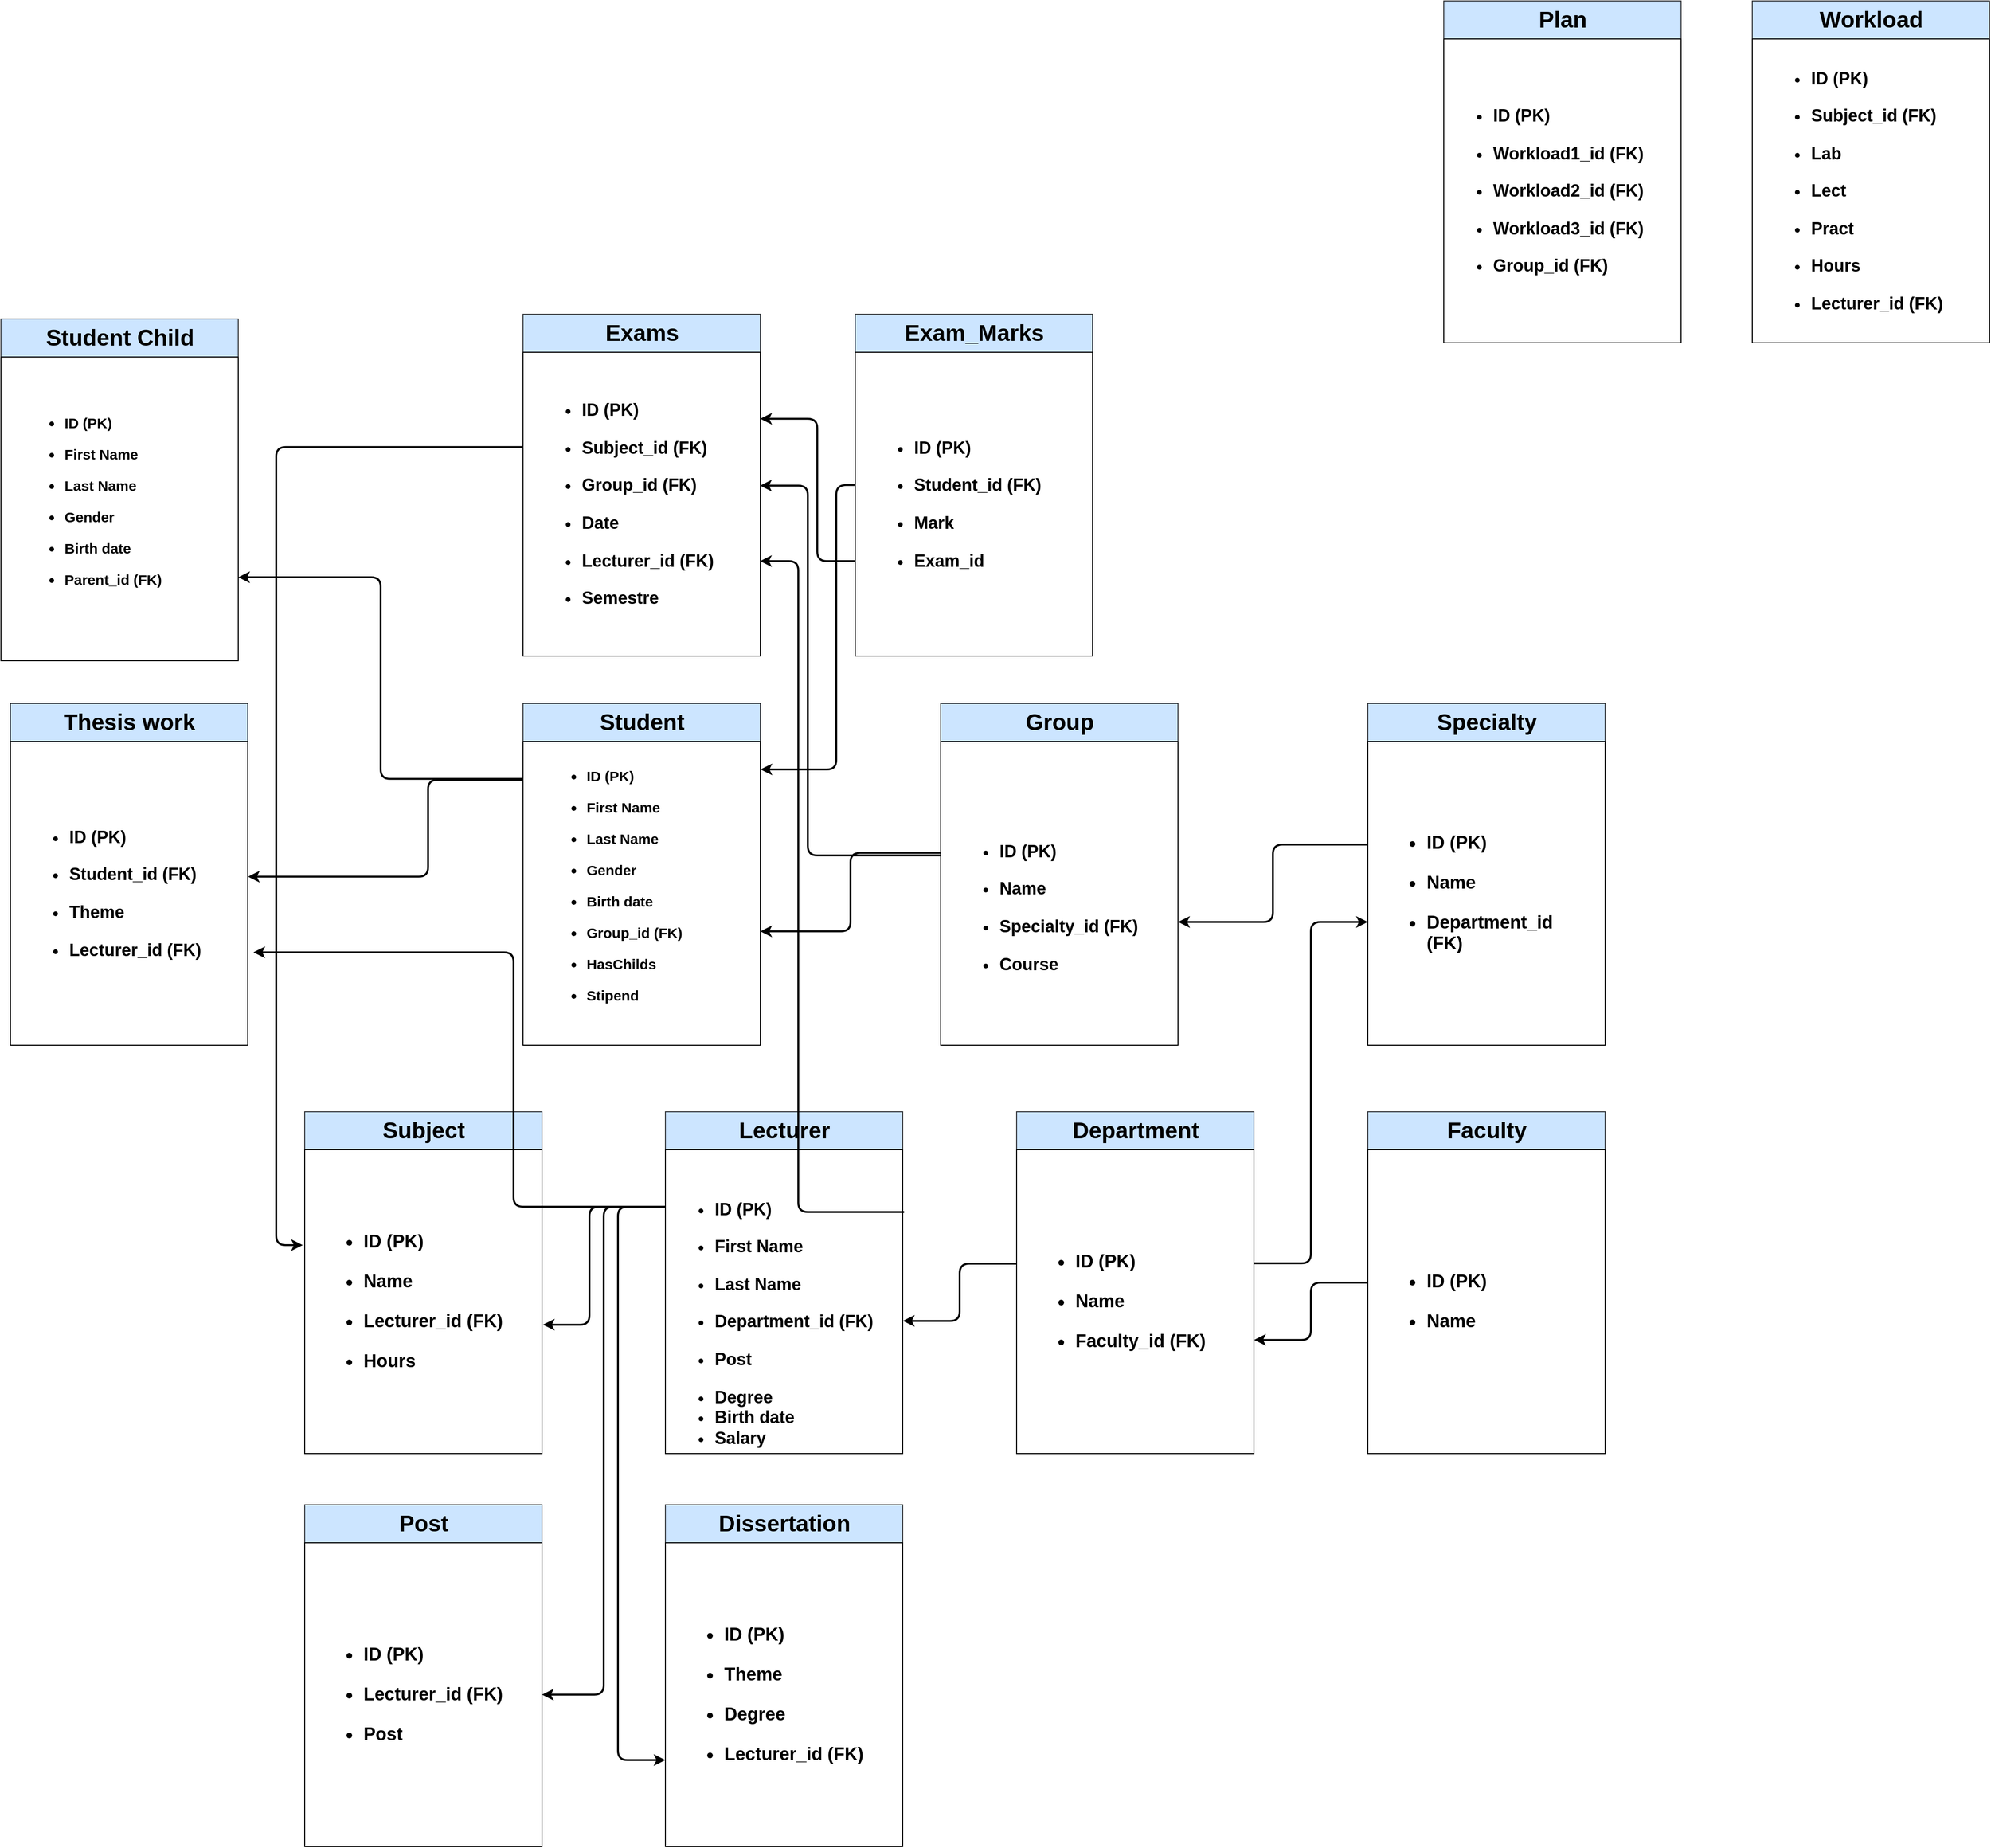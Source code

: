 <mxfile version="14.6.6" type="github">
  <diagram id="Nd1oWFx_atoqUXSRUNfD" name="Page-1">
    <mxGraphModel dx="3829" dy="762" grid="1" gridSize="10" guides="1" tooltips="1" connect="1" arrows="1" fold="1" page="1" pageScale="1" pageWidth="2336" pageHeight="1654" math="0" shadow="0">
      <root>
        <mxCell id="0" />
        <mxCell id="1" parent="0" />
        <mxCell id="ouz9YCxZX4cG_lU1-Dov-2" value="" style="rounded=0;whiteSpace=wrap;html=1;fillColor=#cce5ff;strokeColor=#36393d;" parent="1" vertex="1">
          <mxGeometry x="270" y="810" width="250" height="360" as="geometry" />
        </mxCell>
        <mxCell id="ouz9YCxZX4cG_lU1-Dov-5" value="Student" style="text;strokeColor=none;fillColor=none;html=1;fontSize=24;fontStyle=1;verticalAlign=middle;align=center;" parent="1" vertex="1">
          <mxGeometry x="345" y="810" width="100" height="40" as="geometry" />
        </mxCell>
        <mxCell id="ouz9YCxZX4cG_lU1-Dov-9" value="" style="rounded=0;whiteSpace=wrap;html=1;" parent="1" vertex="1">
          <mxGeometry x="270" y="850" width="250" height="320" as="geometry" />
        </mxCell>
        <mxCell id="ouz9YCxZX4cG_lU1-Dov-11" value="&lt;h1&gt;&lt;/h1&gt;&lt;h3&gt;&lt;/h3&gt;&lt;h5&gt;&lt;/h5&gt;&lt;h6&gt;&lt;/h6&gt;&lt;h3 style=&quot;line-height: 100% ; font-size: 13px&quot;&gt;&lt;/h3&gt;&lt;h1 style=&quot;font-size: 18px ; line-height: 90%&quot;&gt;&lt;/h1&gt;&lt;h3 style=&quot;font-size: 15px&quot;&gt;&lt;/h3&gt;&lt;h3 style=&quot;line-height: 120% ; font-size: 19px&quot;&gt;&lt;/h3&gt;&lt;h3&gt;&lt;/h3&gt;&lt;h4&gt;&lt;/h4&gt;&lt;h5&gt;&lt;/h5&gt;&lt;h3&gt;&lt;/h3&gt;&lt;h2&gt;&lt;/h2&gt;&lt;h2&gt;&lt;/h2&gt;&lt;h3&gt;&lt;/h3&gt;&lt;h2&gt;&lt;/h2&gt;&lt;h3 style=&quot;font-size: 17px&quot;&gt;&lt;/h3&gt;&lt;h3 style=&quot;font-size: 15px&quot;&gt;&lt;ul&gt;&lt;li&gt;ID (PK)&lt;/li&gt;&lt;/ul&gt;&lt;ul&gt;&lt;li&gt;First Name&lt;/li&gt;&lt;/ul&gt;&lt;ul&gt;&lt;li&gt;Last Name&lt;/li&gt;&lt;/ul&gt;&lt;ul&gt;&lt;li&gt;Gender&lt;/li&gt;&lt;/ul&gt;&lt;ul&gt;&lt;li&gt;Birth date&lt;/li&gt;&lt;/ul&gt;&lt;ul&gt;&lt;li&gt;Group_id (FK)&lt;/li&gt;&lt;/ul&gt;&lt;ul&gt;&lt;li&gt;HasChilds&lt;/li&gt;&lt;/ul&gt;&lt;ul&gt;&lt;li&gt;Stipend&lt;/li&gt;&lt;/ul&gt;&lt;/h3&gt;" style="text;strokeColor=none;fillColor=none;html=1;whiteSpace=wrap;verticalAlign=middle;overflow=hidden;" parent="1" vertex="1">
          <mxGeometry x="295" y="840" width="210" height="320" as="geometry" />
        </mxCell>
        <mxCell id="ouz9YCxZX4cG_lU1-Dov-14" value="" style="rounded=0;whiteSpace=wrap;html=1;fillColor=#cce5ff;strokeColor=#36393d;" parent="1" vertex="1">
          <mxGeometry x="790" y="1240" width="250" height="360" as="geometry" />
        </mxCell>
        <mxCell id="ouz9YCxZX4cG_lU1-Dov-15" value="Department" style="text;strokeColor=none;fillColor=none;html=1;fontSize=24;fontStyle=1;verticalAlign=middle;align=center;" parent="1" vertex="1">
          <mxGeometry x="865" y="1240" width="100" height="40" as="geometry" />
        </mxCell>
        <mxCell id="ouz9YCxZX4cG_lU1-Dov-16" value="" style="rounded=0;whiteSpace=wrap;html=1;" parent="1" vertex="1">
          <mxGeometry x="790" y="1280" width="250" height="320" as="geometry" />
        </mxCell>
        <mxCell id="ouz9YCxZX4cG_lU1-Dov-17" value="&lt;h1&gt;&lt;/h1&gt;&lt;h3&gt;&lt;/h3&gt;&lt;h5&gt;&lt;/h5&gt;&lt;h6&gt;&lt;/h6&gt;&lt;h3 style=&quot;line-height: 100% ; font-size: 13px&quot;&gt;&lt;/h3&gt;&lt;h1 style=&quot;font-size: 18px ; line-height: 90%&quot;&gt;&lt;/h1&gt;&lt;h3 style=&quot;font-size: 15px&quot;&gt;&lt;/h3&gt;&lt;h3 style=&quot;line-height: 120% ; font-size: 19px&quot;&gt;&lt;ul&gt;&lt;li&gt;ID (PK)&lt;/li&gt;&lt;/ul&gt;&lt;ul&gt;&lt;li&gt;Name&lt;/li&gt;&lt;/ul&gt;&lt;ul&gt;&lt;li&gt;Faculty_id (FK)&lt;/li&gt;&lt;/ul&gt;&lt;/h3&gt;" style="text;strokeColor=none;fillColor=none;html=1;whiteSpace=wrap;verticalAlign=middle;overflow=hidden;" parent="1" vertex="1">
          <mxGeometry x="810" y="1305" width="210" height="270" as="geometry" />
        </mxCell>
        <mxCell id="Sy2bzmZRH99KcoMjBGQ2-6" value="" style="rounded=0;whiteSpace=wrap;html=1;fillColor=#cce5ff;strokeColor=#36393d;" parent="1" vertex="1">
          <mxGeometry x="420" y="1240" width="250" height="360" as="geometry" />
        </mxCell>
        <mxCell id="Sy2bzmZRH99KcoMjBGQ2-7" value="Lecturer" style="text;strokeColor=none;fillColor=none;html=1;fontSize=24;fontStyle=1;verticalAlign=middle;align=center;" parent="1" vertex="1">
          <mxGeometry x="495" y="1240" width="100" height="40" as="geometry" />
        </mxCell>
        <mxCell id="Sy2bzmZRH99KcoMjBGQ2-8" value="" style="rounded=0;whiteSpace=wrap;html=1;" parent="1" vertex="1">
          <mxGeometry x="420" y="1280" width="250" height="320" as="geometry" />
        </mxCell>
        <mxCell id="Sy2bzmZRH99KcoMjBGQ2-9" value="&lt;h1&gt;&lt;/h1&gt;&lt;h3&gt;&lt;/h3&gt;&lt;h5&gt;&lt;/h5&gt;&lt;h6&gt;&lt;/h6&gt;&lt;h3 style=&quot;line-height: 100% ; font-size: 13px&quot;&gt;&lt;/h3&gt;&lt;h1 style=&quot;font-size: 18px ; line-height: 90%&quot;&gt;&lt;/h1&gt;&lt;h3 style=&quot;font-size: 15px&quot;&gt;&lt;/h3&gt;&lt;h3 style=&quot;line-height: 120% ; font-size: 19px&quot;&gt;&lt;/h3&gt;&lt;h2&gt;&lt;ul&gt;&lt;li&gt;ID (PK)&lt;/li&gt;&lt;/ul&gt;&lt;ul&gt;&lt;li&gt;First Name&lt;/li&gt;&lt;/ul&gt;&lt;ul&gt;&lt;li&gt;Last Name&lt;/li&gt;&lt;/ul&gt;&lt;ul&gt;&lt;li&gt;Department_id (FK)&lt;/li&gt;&lt;/ul&gt;&lt;ul&gt;&lt;li&gt;Post&lt;/li&gt;&lt;/ul&gt;&lt;ul&gt;&lt;li&gt;Degree&lt;/li&gt;&lt;li&gt;Birth date&lt;/li&gt;&lt;li&gt;Salary&lt;/li&gt;&lt;/ul&gt;&lt;/h2&gt;" style="text;strokeColor=none;fillColor=none;html=1;whiteSpace=wrap;verticalAlign=middle;overflow=hidden;" parent="1" vertex="1">
          <mxGeometry x="430" y="1305" width="230" height="315" as="geometry" />
        </mxCell>
        <mxCell id="iH29S17_ySRr5cnDG_7A-1" value="" style="rounded=0;whiteSpace=wrap;html=1;fillColor=#cce5ff;strokeColor=#36393d;" parent="1" vertex="1">
          <mxGeometry x="1160" y="1240" width="250" height="360" as="geometry" />
        </mxCell>
        <mxCell id="iH29S17_ySRr5cnDG_7A-2" value="Faculty" style="text;strokeColor=none;fillColor=none;html=1;fontSize=24;fontStyle=1;verticalAlign=middle;align=center;" parent="1" vertex="1">
          <mxGeometry x="1235" y="1240" width="100" height="40" as="geometry" />
        </mxCell>
        <mxCell id="iH29S17_ySRr5cnDG_7A-3" value="" style="rounded=0;whiteSpace=wrap;html=1;" parent="1" vertex="1">
          <mxGeometry x="1160" y="1280" width="250" height="320" as="geometry" />
        </mxCell>
        <mxCell id="iH29S17_ySRr5cnDG_7A-4" value="&lt;h1&gt;&lt;/h1&gt;&lt;h3&gt;&lt;/h3&gt;&lt;h5&gt;&lt;/h5&gt;&lt;h6&gt;&lt;/h6&gt;&lt;h3 style=&quot;line-height: 100% ; font-size: 13px&quot;&gt;&lt;/h3&gt;&lt;h1 style=&quot;font-size: 18px ; line-height: 90%&quot;&gt;&lt;/h1&gt;&lt;h3 style=&quot;font-size: 15px&quot;&gt;&lt;/h3&gt;&lt;h3 style=&quot;line-height: 120% ; font-size: 19px&quot;&gt;&lt;ul&gt;&lt;li&gt;ID (PK)&lt;/li&gt;&lt;/ul&gt;&lt;ul&gt;&lt;li&gt;Name&lt;/li&gt;&lt;/ul&gt;&lt;/h3&gt;" style="text;strokeColor=none;fillColor=none;html=1;whiteSpace=wrap;verticalAlign=middle;overflow=hidden;" parent="1" vertex="1">
          <mxGeometry x="1180" y="1305" width="210" height="270" as="geometry" />
        </mxCell>
        <mxCell id="iH29S17_ySRr5cnDG_7A-5" value="" style="rounded=0;whiteSpace=wrap;html=1;fillColor=#cce5ff;strokeColor=#36393d;" parent="1" vertex="1">
          <mxGeometry x="1160" y="810" width="250" height="360" as="geometry" />
        </mxCell>
        <mxCell id="iH29S17_ySRr5cnDG_7A-6" value="Specialty" style="text;strokeColor=none;fillColor=none;html=1;fontSize=24;fontStyle=1;verticalAlign=middle;align=center;" parent="1" vertex="1">
          <mxGeometry x="1235" y="810" width="100" height="40" as="geometry" />
        </mxCell>
        <mxCell id="iH29S17_ySRr5cnDG_7A-7" value="" style="rounded=0;whiteSpace=wrap;html=1;" parent="1" vertex="1">
          <mxGeometry x="1160" y="850" width="250" height="320" as="geometry" />
        </mxCell>
        <mxCell id="iH29S17_ySRr5cnDG_7A-8" value="&lt;h1&gt;&lt;/h1&gt;&lt;h3&gt;&lt;/h3&gt;&lt;h5&gt;&lt;/h5&gt;&lt;h6&gt;&lt;/h6&gt;&lt;h3 style=&quot;line-height: 100% ; font-size: 13px&quot;&gt;&lt;/h3&gt;&lt;h1 style=&quot;font-size: 18px ; line-height: 90%&quot;&gt;&lt;/h1&gt;&lt;h3 style=&quot;font-size: 15px&quot;&gt;&lt;/h3&gt;&lt;h3 style=&quot;line-height: 120% ; font-size: 19px&quot;&gt;&lt;ul&gt;&lt;li&gt;ID (PK)&lt;/li&gt;&lt;/ul&gt;&lt;ul&gt;&lt;li&gt;Name&lt;/li&gt;&lt;/ul&gt;&lt;ul&gt;&lt;li&gt;Department_id (FK)&lt;/li&gt;&lt;/ul&gt;&lt;/h3&gt;" style="text;strokeColor=none;fillColor=none;html=1;whiteSpace=wrap;verticalAlign=middle;overflow=hidden;" parent="1" vertex="1">
          <mxGeometry x="1180" y="875" width="210" height="270" as="geometry" />
        </mxCell>
        <mxCell id="iH29S17_ySRr5cnDG_7A-13" value="" style="rounded=0;whiteSpace=wrap;html=1;fillColor=#cce5ff;strokeColor=#36393d;" parent="1" vertex="1">
          <mxGeometry x="40" y="1240" width="250" height="360" as="geometry" />
        </mxCell>
        <mxCell id="iH29S17_ySRr5cnDG_7A-14" value="Subject" style="text;strokeColor=none;fillColor=none;html=1;fontSize=24;fontStyle=1;verticalAlign=middle;align=center;" parent="1" vertex="1">
          <mxGeometry x="115" y="1240" width="100" height="40" as="geometry" />
        </mxCell>
        <mxCell id="iH29S17_ySRr5cnDG_7A-15" value="" style="rounded=0;whiteSpace=wrap;html=1;" parent="1" vertex="1">
          <mxGeometry x="40" y="1280" width="250" height="320" as="geometry" />
        </mxCell>
        <mxCell id="iH29S17_ySRr5cnDG_7A-16" value="&lt;h1&gt;&lt;/h1&gt;&lt;h3&gt;&lt;/h3&gt;&lt;h5&gt;&lt;/h5&gt;&lt;h6&gt;&lt;/h6&gt;&lt;h3 style=&quot;line-height: 100% ; font-size: 13px&quot;&gt;&lt;/h3&gt;&lt;h1 style=&quot;font-size: 18px ; line-height: 90%&quot;&gt;&lt;/h1&gt;&lt;h3 style=&quot;font-size: 15px&quot;&gt;&lt;/h3&gt;&lt;h3 style=&quot;line-height: 120% ; font-size: 19px&quot;&gt;&lt;/h3&gt;&lt;h3 style=&quot;font-size: 19px&quot;&gt;&lt;ul&gt;&lt;li&gt;ID (PK)&lt;/li&gt;&lt;/ul&gt;&lt;ul&gt;&lt;li&gt;Name&lt;/li&gt;&lt;/ul&gt;&lt;ul&gt;&lt;li&gt;Lecturer_id (FK)&lt;/li&gt;&lt;/ul&gt;&lt;ul&gt;&lt;li&gt;Hours&lt;/li&gt;&lt;/ul&gt;&lt;/h3&gt;" style="text;strokeColor=none;fillColor=none;html=1;whiteSpace=wrap;verticalAlign=middle;overflow=hidden;" parent="1" vertex="1">
          <mxGeometry x="60" y="1305" width="210" height="270" as="geometry" />
        </mxCell>
        <mxCell id="iH29S17_ySRr5cnDG_7A-25" value="" style="rounded=0;whiteSpace=wrap;html=1;fillColor=#cce5ff;strokeColor=#36393d;" parent="1" vertex="1">
          <mxGeometry x="710" y="810" width="250" height="360" as="geometry" />
        </mxCell>
        <mxCell id="iH29S17_ySRr5cnDG_7A-26" value="Group" style="text;strokeColor=none;fillColor=none;html=1;fontSize=24;fontStyle=1;verticalAlign=middle;align=center;" parent="1" vertex="1">
          <mxGeometry x="785" y="810" width="100" height="40" as="geometry" />
        </mxCell>
        <mxCell id="iH29S17_ySRr5cnDG_7A-27" value="" style="rounded=0;whiteSpace=wrap;html=1;" parent="1" vertex="1">
          <mxGeometry x="710" y="850" width="250" height="320" as="geometry" />
        </mxCell>
        <mxCell id="iH29S17_ySRr5cnDG_7A-28" value="&lt;h1&gt;&lt;/h1&gt;&lt;h3&gt;&lt;/h3&gt;&lt;h5&gt;&lt;/h5&gt;&lt;h6&gt;&lt;/h6&gt;&lt;h3 style=&quot;line-height: 100% ; font-size: 13px&quot;&gt;&lt;/h3&gt;&lt;h1 style=&quot;font-size: 18px ; line-height: 90%&quot;&gt;&lt;/h1&gt;&lt;h3 style=&quot;font-size: 15px&quot;&gt;&lt;/h3&gt;&lt;h3 style=&quot;line-height: 120% ; font-size: 19px&quot;&gt;&lt;/h3&gt;&lt;h3&gt;&lt;/h3&gt;&lt;h1&gt;&lt;h2&gt;&lt;ul&gt;&lt;li&gt;ID (PK)&lt;/li&gt;&lt;/ul&gt;&lt;ul&gt;&lt;li&gt;Name&lt;/li&gt;&lt;/ul&gt;&lt;ul&gt;&lt;li&gt;Specialty_id (FK)&lt;/li&gt;&lt;/ul&gt;&lt;ul&gt;&lt;li&gt;Course&lt;/li&gt;&lt;/ul&gt;&lt;/h2&gt;&lt;/h1&gt;" style="text;strokeColor=none;fillColor=none;html=1;whiteSpace=wrap;verticalAlign=middle;overflow=hidden;" parent="1" vertex="1">
          <mxGeometry x="730" y="890" width="210" height="270" as="geometry" />
        </mxCell>
        <mxCell id="iH29S17_ySRr5cnDG_7A-34" value="" style="rounded=0;whiteSpace=wrap;html=1;fillColor=#cce5ff;strokeColor=#36393d;" parent="1" vertex="1">
          <mxGeometry x="1240" y="70" width="250" height="360" as="geometry" />
        </mxCell>
        <mxCell id="iH29S17_ySRr5cnDG_7A-35" value="Plan" style="text;strokeColor=none;fillColor=none;html=1;fontSize=24;fontStyle=1;verticalAlign=middle;align=center;" parent="1" vertex="1">
          <mxGeometry x="1315" y="70" width="100" height="40" as="geometry" />
        </mxCell>
        <mxCell id="iH29S17_ySRr5cnDG_7A-36" value="" style="rounded=0;whiteSpace=wrap;html=1;" parent="1" vertex="1">
          <mxGeometry x="1240" y="110" width="250" height="320" as="geometry" />
        </mxCell>
        <mxCell id="iH29S17_ySRr5cnDG_7A-37" value="&lt;h1&gt;&lt;/h1&gt;&lt;h3&gt;&lt;/h3&gt;&lt;h5&gt;&lt;/h5&gt;&lt;h6&gt;&lt;/h6&gt;&lt;h3 style=&quot;line-height: 100% ; font-size: 13px&quot;&gt;&lt;/h3&gt;&lt;h1 style=&quot;font-size: 18px ; line-height: 90%&quot;&gt;&lt;/h1&gt;&lt;h3 style=&quot;font-size: 15px&quot;&gt;&lt;/h3&gt;&lt;h3 style=&quot;line-height: 120% ; font-size: 19px&quot;&gt;&lt;h2&gt;&lt;ul&gt;&lt;li&gt;ID (PK)&lt;/li&gt;&lt;/ul&gt;&lt;ul&gt;&lt;li&gt;Workload1_id (FK)&lt;/li&gt;&lt;/ul&gt;&lt;ul&gt;&lt;li&gt;Workload2_id (FK)&lt;/li&gt;&lt;/ul&gt;&lt;ul&gt;&lt;li&gt;Workload3_id (FK)&lt;/li&gt;&lt;/ul&gt;&lt;ul&gt;&lt;li&gt;Group_id (FK)&lt;/li&gt;&lt;/ul&gt;&lt;/h2&gt;&lt;/h3&gt;" style="text;strokeColor=none;fillColor=none;html=1;whiteSpace=wrap;verticalAlign=middle;overflow=hidden;" parent="1" vertex="1">
          <mxGeometry x="1250" y="135" width="220" height="270" as="geometry" />
        </mxCell>
        <mxCell id="iH29S17_ySRr5cnDG_7A-40" value="" style="rounded=0;whiteSpace=wrap;html=1;fillColor=#cce5ff;strokeColor=#36393d;" parent="1" vertex="1">
          <mxGeometry x="1565" y="70" width="250" height="360" as="geometry" />
        </mxCell>
        <mxCell id="iH29S17_ySRr5cnDG_7A-41" value="Workload" style="text;strokeColor=none;fillColor=none;html=1;fontSize=24;fontStyle=1;verticalAlign=middle;align=center;" parent="1" vertex="1">
          <mxGeometry x="1640" y="70" width="100" height="40" as="geometry" />
        </mxCell>
        <mxCell id="iH29S17_ySRr5cnDG_7A-42" value="" style="rounded=0;whiteSpace=wrap;html=1;" parent="1" vertex="1">
          <mxGeometry x="1565" y="110" width="250" height="320" as="geometry" />
        </mxCell>
        <mxCell id="iH29S17_ySRr5cnDG_7A-43" value="&lt;h1&gt;&lt;/h1&gt;&lt;h3&gt;&lt;/h3&gt;&lt;h5&gt;&lt;/h5&gt;&lt;h6&gt;&lt;/h6&gt;&lt;h3 style=&quot;line-height: 100% ; font-size: 13px&quot;&gt;&lt;/h3&gt;&lt;h1 style=&quot;font-size: 18px ; line-height: 90%&quot;&gt;&lt;/h1&gt;&lt;h3 style=&quot;font-size: 15px&quot;&gt;&lt;/h3&gt;&lt;h3 style=&quot;line-height: 120% ; font-size: 19px&quot;&gt;&lt;/h3&gt;&lt;h2&gt;&lt;h2&gt;&lt;ul&gt;&lt;li&gt;ID (PK)&lt;/li&gt;&lt;/ul&gt;&lt;ul&gt;&lt;li&gt;Subject_id (FK)&lt;/li&gt;&lt;/ul&gt;&lt;ul&gt;&lt;li&gt;Lab&lt;/li&gt;&lt;/ul&gt;&lt;ul&gt;&lt;li&gt;Lect&lt;/li&gt;&lt;/ul&gt;&lt;ul&gt;&lt;li&gt;Pract&lt;/li&gt;&lt;/ul&gt;&lt;ul&gt;&lt;li&gt;Hours&lt;/li&gt;&lt;/ul&gt;&lt;ul&gt;&lt;li&gt;Lecturer_id (FK)&lt;/li&gt;&lt;/ul&gt;&lt;/h2&gt;&lt;/h2&gt;" style="text;strokeColor=none;fillColor=none;html=1;whiteSpace=wrap;verticalAlign=middle;overflow=hidden;" parent="1" vertex="1">
          <mxGeometry x="1585" y="120" width="210" height="290" as="geometry" />
        </mxCell>
        <mxCell id="Fq57MsM5_XtOPImEE2Wt-29" value="" style="rounded=0;whiteSpace=wrap;html=1;fillColor=#cce5ff;strokeColor=#36393d;" parent="1" vertex="1">
          <mxGeometry x="420" y="1654" width="250" height="360" as="geometry" />
        </mxCell>
        <mxCell id="Fq57MsM5_XtOPImEE2Wt-30" value="Dissertation" style="text;strokeColor=none;fillColor=none;html=1;fontSize=24;fontStyle=1;verticalAlign=middle;align=center;" parent="1" vertex="1">
          <mxGeometry x="495" y="1654" width="100" height="40" as="geometry" />
        </mxCell>
        <mxCell id="Fq57MsM5_XtOPImEE2Wt-31" value="" style="rounded=0;whiteSpace=wrap;html=1;" parent="1" vertex="1">
          <mxGeometry x="420" y="1694" width="250" height="320" as="geometry" />
        </mxCell>
        <mxCell id="Fq57MsM5_XtOPImEE2Wt-32" value="&lt;h1&gt;&lt;/h1&gt;&lt;h3&gt;&lt;/h3&gt;&lt;h5&gt;&lt;/h5&gt;&lt;h6&gt;&lt;/h6&gt;&lt;h3 style=&quot;line-height: 100% ; font-size: 13px&quot;&gt;&lt;/h3&gt;&lt;h1 style=&quot;font-size: 18px ; line-height: 90%&quot;&gt;&lt;/h1&gt;&lt;h3 style=&quot;font-size: 15px&quot;&gt;&lt;/h3&gt;&lt;h3 style=&quot;line-height: 120% ; font-size: 19px&quot;&gt;&lt;ul&gt;&lt;li&gt;ID (PK)&lt;/li&gt;&lt;/ul&gt;&lt;ul&gt;&lt;li&gt;Theme&lt;/li&gt;&lt;/ul&gt;&lt;ul&gt;&lt;li&gt;Degree&lt;/li&gt;&lt;/ul&gt;&lt;ul&gt;&lt;li&gt;Lecturer_id (FK)&lt;/li&gt;&lt;/ul&gt;&lt;/h3&gt;" style="text;strokeColor=none;fillColor=none;html=1;whiteSpace=wrap;verticalAlign=middle;overflow=hidden;" parent="1" vertex="1">
          <mxGeometry x="440" y="1719" width="210" height="270" as="geometry" />
        </mxCell>
        <mxCell id="Fq57MsM5_XtOPImEE2Wt-34" value="" style="rounded=0;whiteSpace=wrap;html=1;fillColor=#cce5ff;strokeColor=#36393d;" parent="1" vertex="1">
          <mxGeometry x="270" y="400" width="250" height="360" as="geometry" />
        </mxCell>
        <mxCell id="Fq57MsM5_XtOPImEE2Wt-35" value="Exams" style="text;strokeColor=none;fillColor=none;html=1;fontSize=24;fontStyle=1;verticalAlign=middle;align=center;" parent="1" vertex="1">
          <mxGeometry x="345" y="400" width="100" height="40" as="geometry" />
        </mxCell>
        <mxCell id="Fq57MsM5_XtOPImEE2Wt-36" value="" style="rounded=0;whiteSpace=wrap;html=1;" parent="1" vertex="1">
          <mxGeometry x="270" y="440" width="250" height="320" as="geometry" />
        </mxCell>
        <mxCell id="Fq57MsM5_XtOPImEE2Wt-37" value="&lt;h1&gt;&lt;/h1&gt;&lt;h3&gt;&lt;/h3&gt;&lt;h5&gt;&lt;/h5&gt;&lt;h6&gt;&lt;/h6&gt;&lt;h3 style=&quot;line-height: 100% ; font-size: 13px&quot;&gt;&lt;/h3&gt;&lt;h1 style=&quot;font-size: 18px ; line-height: 90%&quot;&gt;&lt;/h1&gt;&lt;h3 style=&quot;font-size: 15px&quot;&gt;&lt;/h3&gt;&lt;h3 style=&quot;line-height: 120% ; font-size: 19px&quot;&gt;&lt;/h3&gt;&lt;h2&gt;&lt;/h2&gt;&lt;h2&gt;&lt;ul&gt;&lt;li&gt;ID (PK)&lt;/li&gt;&lt;/ul&gt;&lt;ul&gt;&lt;li&gt;Subject_id (FK)&lt;/li&gt;&lt;/ul&gt;&lt;ul&gt;&lt;li&gt;Group_id (FK)&lt;/li&gt;&lt;/ul&gt;&lt;ul&gt;&lt;li&gt;Date&lt;/li&gt;&lt;/ul&gt;&lt;ul&gt;&lt;li&gt;Lecturer_id (FK)&lt;/li&gt;&lt;/ul&gt;&lt;ul&gt;&lt;li&gt;Semestre&lt;/li&gt;&lt;/ul&gt;&lt;/h2&gt;" style="text;strokeColor=none;fillColor=none;html=1;whiteSpace=wrap;verticalAlign=middle;overflow=hidden;" parent="1" vertex="1">
          <mxGeometry x="290" y="465" width="210" height="270" as="geometry" />
        </mxCell>
        <mxCell id="Fq57MsM5_XtOPImEE2Wt-38" value="" style="rounded=0;whiteSpace=wrap;html=1;fillColor=#cce5ff;strokeColor=#36393d;" parent="1" vertex="1">
          <mxGeometry x="620" y="400" width="250" height="360" as="geometry" />
        </mxCell>
        <mxCell id="Fq57MsM5_XtOPImEE2Wt-39" value="Exam_Marks" style="text;strokeColor=none;fillColor=none;html=1;fontSize=24;fontStyle=1;verticalAlign=middle;align=center;" parent="1" vertex="1">
          <mxGeometry x="695" y="400" width="100" height="40" as="geometry" />
        </mxCell>
        <mxCell id="Fq57MsM5_XtOPImEE2Wt-40" value="" style="rounded=0;whiteSpace=wrap;html=1;" parent="1" vertex="1">
          <mxGeometry x="620" y="440" width="250" height="320" as="geometry" />
        </mxCell>
        <mxCell id="Fq57MsM5_XtOPImEE2Wt-41" value="&lt;h1&gt;&lt;/h1&gt;&lt;h3&gt;&lt;/h3&gt;&lt;h5&gt;&lt;/h5&gt;&lt;h6&gt;&lt;/h6&gt;&lt;h3 style=&quot;line-height: 100% ; font-size: 13px&quot;&gt;&lt;/h3&gt;&lt;h1 style=&quot;font-size: 18px ; line-height: 90%&quot;&gt;&lt;/h1&gt;&lt;h3 style=&quot;font-size: 15px&quot;&gt;&lt;/h3&gt;&lt;h3 style=&quot;line-height: 120% ; font-size: 19px&quot;&gt;&lt;h2&gt;&lt;ul&gt;&lt;li&gt;ID (PK)&lt;/li&gt;&lt;/ul&gt;&lt;ul&gt;&lt;li&gt;Student_id (FK)&lt;/li&gt;&lt;/ul&gt;&lt;ul&gt;&lt;li&gt;Mark&lt;/li&gt;&lt;/ul&gt;&lt;ul&gt;&lt;li&gt;Exam_id&lt;/li&gt;&lt;/ul&gt;&lt;/h2&gt;&lt;/h3&gt;" style="text;strokeColor=none;fillColor=none;html=1;whiteSpace=wrap;verticalAlign=middle;overflow=hidden;" parent="1" vertex="1">
          <mxGeometry x="640" y="465" width="210" height="270" as="geometry" />
        </mxCell>
        <mxCell id="Qoz3szWXgfFQDnbkg1fF-1" value="" style="rounded=0;whiteSpace=wrap;html=1;fillColor=#cce5ff;strokeColor=#36393d;" parent="1" vertex="1">
          <mxGeometry x="-280" y="405" width="250" height="360" as="geometry" />
        </mxCell>
        <mxCell id="Qoz3szWXgfFQDnbkg1fF-2" value="Student Child" style="text;strokeColor=none;fillColor=none;html=1;fontSize=24;fontStyle=1;verticalAlign=middle;align=center;" parent="1" vertex="1">
          <mxGeometry x="-205" y="405" width="100" height="40" as="geometry" />
        </mxCell>
        <mxCell id="Qoz3szWXgfFQDnbkg1fF-3" value="" style="rounded=0;whiteSpace=wrap;html=1;" parent="1" vertex="1">
          <mxGeometry x="-280" y="445" width="250" height="320" as="geometry" />
        </mxCell>
        <mxCell id="Qoz3szWXgfFQDnbkg1fF-4" value="&lt;h1&gt;&lt;/h1&gt;&lt;h3&gt;&lt;/h3&gt;&lt;h5&gt;&lt;/h5&gt;&lt;h6&gt;&lt;/h6&gt;&lt;h3 style=&quot;line-height: 100% ; font-size: 13px&quot;&gt;&lt;/h3&gt;&lt;h1 style=&quot;font-size: 18px ; line-height: 90%&quot;&gt;&lt;/h1&gt;&lt;h3 style=&quot;font-size: 15px&quot;&gt;&lt;/h3&gt;&lt;h3 style=&quot;line-height: 120% ; font-size: 19px&quot;&gt;&lt;/h3&gt;&lt;h3&gt;&lt;/h3&gt;&lt;h4&gt;&lt;/h4&gt;&lt;h5&gt;&lt;/h5&gt;&lt;h3&gt;&lt;/h3&gt;&lt;h2&gt;&lt;/h2&gt;&lt;h2&gt;&lt;/h2&gt;&lt;h3&gt;&lt;/h3&gt;&lt;h2&gt;&lt;/h2&gt;&lt;h3 style=&quot;font-size: 17px&quot;&gt;&lt;/h3&gt;&lt;h3 style=&quot;font-size: 15px&quot;&gt;&lt;ul&gt;&lt;li&gt;ID (PK)&lt;/li&gt;&lt;/ul&gt;&lt;ul&gt;&lt;li&gt;First Name&lt;/li&gt;&lt;/ul&gt;&lt;ul&gt;&lt;li&gt;Last Name&lt;/li&gt;&lt;/ul&gt;&lt;ul&gt;&lt;li&gt;Gender&lt;/li&gt;&lt;/ul&gt;&lt;ul&gt;&lt;li&gt;Birth date&lt;/li&gt;&lt;/ul&gt;&lt;ul&gt;&lt;li&gt;Parent_id (FK)&lt;/li&gt;&lt;/ul&gt;&lt;/h3&gt;" style="text;strokeColor=none;fillColor=none;html=1;whiteSpace=wrap;verticalAlign=middle;overflow=hidden;" parent="1" vertex="1">
          <mxGeometry x="-255" y="435" width="210" height="320" as="geometry" />
        </mxCell>
        <mxCell id="Qoz3szWXgfFQDnbkg1fF-9" value="" style="edgeStyle=elbowEdgeStyle;elbow=horizontal;endArrow=classic;html=1;strokeWidth=2;exitX=-0.001;exitY=0.123;exitDx=0;exitDy=0;exitPerimeter=0;entryX=1;entryY=0.725;entryDx=0;entryDy=0;entryPerimeter=0;" parent="1" source="ouz9YCxZX4cG_lU1-Dov-9" target="Qoz3szWXgfFQDnbkg1fF-3" edge="1">
          <mxGeometry width="50" height="50" relative="1" as="geometry">
            <mxPoint x="180" y="1040" as="sourcePoint" />
            <mxPoint x="180" y="1090" as="targetPoint" />
          </mxGeometry>
        </mxCell>
        <mxCell id="Qoz3szWXgfFQDnbkg1fF-10" value="" style="edgeStyle=elbowEdgeStyle;elbow=horizontal;endArrow=classic;html=1;strokeWidth=2;exitX=-0.001;exitY=0.123;exitDx=0;exitDy=0;exitPerimeter=0;entryX=1;entryY=0.625;entryDx=0;entryDy=0;entryPerimeter=0;" parent="1" target="ouz9YCxZX4cG_lU1-Dov-9" edge="1">
          <mxGeometry width="50" height="50" relative="1" as="geometry">
            <mxPoint x="710" y="967.36" as="sourcePoint" />
            <mxPoint x="610.25" y="1160" as="targetPoint" />
          </mxGeometry>
        </mxCell>
        <mxCell id="Qoz3szWXgfFQDnbkg1fF-12" value="" style="rounded=0;whiteSpace=wrap;html=1;fillColor=#cce5ff;strokeColor=#36393d;" parent="1" vertex="1">
          <mxGeometry x="40" y="1654" width="250" height="360" as="geometry" />
        </mxCell>
        <mxCell id="Qoz3szWXgfFQDnbkg1fF-13" value="Post" style="text;strokeColor=none;fillColor=none;html=1;fontSize=24;fontStyle=1;verticalAlign=middle;align=center;" parent="1" vertex="1">
          <mxGeometry x="115" y="1654" width="100" height="40" as="geometry" />
        </mxCell>
        <mxCell id="Qoz3szWXgfFQDnbkg1fF-14" value="" style="rounded=0;whiteSpace=wrap;html=1;" parent="1" vertex="1">
          <mxGeometry x="40" y="1694" width="250" height="320" as="geometry" />
        </mxCell>
        <mxCell id="Qoz3szWXgfFQDnbkg1fF-15" value="&lt;h1&gt;&lt;/h1&gt;&lt;h3&gt;&lt;/h3&gt;&lt;h5&gt;&lt;/h5&gt;&lt;h6&gt;&lt;/h6&gt;&lt;h3 style=&quot;line-height: 100% ; font-size: 13px&quot;&gt;&lt;/h3&gt;&lt;h1 style=&quot;font-size: 18px ; line-height: 90%&quot;&gt;&lt;/h1&gt;&lt;h3 style=&quot;font-size: 15px&quot;&gt;&lt;/h3&gt;&lt;h3 style=&quot;line-height: 120% ; font-size: 19px&quot;&gt;&lt;ul&gt;&lt;li&gt;ID (PK)&lt;/li&gt;&lt;/ul&gt;&lt;ul&gt;&lt;li&gt;Lecturer_id (FK)&lt;/li&gt;&lt;/ul&gt;&lt;ul&gt;&lt;li&gt;Post&lt;/li&gt;&lt;/ul&gt;&lt;/h3&gt;" style="text;strokeColor=none;fillColor=none;html=1;whiteSpace=wrap;verticalAlign=middle;overflow=hidden;" parent="1" vertex="1">
          <mxGeometry x="60" y="1719" width="210" height="270" as="geometry" />
        </mxCell>
        <mxCell id="jYdw-NIRmFGCxaE_p19X-1" value="" style="edgeStyle=elbowEdgeStyle;elbow=horizontal;endArrow=classic;html=1;strokeWidth=2;exitX=-0.001;exitY=0.123;exitDx=0;exitDy=0;exitPerimeter=0;entryX=1;entryY=0.5;entryDx=0;entryDy=0;" parent="1" target="Qoz3szWXgfFQDnbkg1fF-14" edge="1">
          <mxGeometry width="50" height="50" relative="1" as="geometry">
            <mxPoint x="420.0" y="1340" as="sourcePoint" />
            <mxPoint x="320.25" y="1532.64" as="targetPoint" />
          </mxGeometry>
        </mxCell>
        <mxCell id="jYdw-NIRmFGCxaE_p19X-3" value="" style="edgeStyle=elbowEdgeStyle;elbow=horizontal;endArrow=classic;html=1;strokeWidth=2;exitX=-0.001;exitY=0.123;exitDx=0;exitDy=0;exitPerimeter=0;entryX=1.004;entryY=0.576;entryDx=0;entryDy=0;entryPerimeter=0;" parent="1" target="iH29S17_ySRr5cnDG_7A-15" edge="1">
          <mxGeometry width="50" height="50" relative="1" as="geometry">
            <mxPoint x="420" y="1340.0" as="sourcePoint" />
            <mxPoint x="320.25" y="1532.64" as="targetPoint" />
            <Array as="points">
              <mxPoint x="340" y="1400" />
              <mxPoint x="350" y="1440" />
            </Array>
          </mxGeometry>
        </mxCell>
        <mxCell id="jYdw-NIRmFGCxaE_p19X-4" value="" style="edgeStyle=elbowEdgeStyle;elbow=horizontal;endArrow=classic;html=1;strokeWidth=2;exitX=-0.001;exitY=0.123;exitDx=0;exitDy=0;exitPerimeter=0;" parent="1" edge="1">
          <mxGeometry width="50" height="50" relative="1" as="geometry">
            <mxPoint x="420.0" y="1340" as="sourcePoint" />
            <mxPoint x="420" y="1922.857" as="targetPoint" />
            <Array as="points">
              <mxPoint x="370" y="1600" />
            </Array>
          </mxGeometry>
        </mxCell>
        <mxCell id="jYdw-NIRmFGCxaE_p19X-5" value="" style="rounded=0;whiteSpace=wrap;html=1;fillColor=#cce5ff;strokeColor=#36393d;" parent="1" vertex="1">
          <mxGeometry x="-270" y="810" width="250" height="360" as="geometry" />
        </mxCell>
        <mxCell id="jYdw-NIRmFGCxaE_p19X-6" value="Thesis work" style="text;strokeColor=none;fillColor=none;html=1;fontSize=24;fontStyle=1;verticalAlign=middle;align=center;" parent="1" vertex="1">
          <mxGeometry x="-195" y="810" width="100" height="40" as="geometry" />
        </mxCell>
        <mxCell id="jYdw-NIRmFGCxaE_p19X-7" value="" style="rounded=0;whiteSpace=wrap;html=1;" parent="1" vertex="1">
          <mxGeometry x="-270" y="850" width="250" height="320" as="geometry" />
        </mxCell>
        <mxCell id="jYdw-NIRmFGCxaE_p19X-8" value="&lt;h1&gt;&lt;/h1&gt;&lt;h3&gt;&lt;/h3&gt;&lt;h5&gt;&lt;/h5&gt;&lt;h6&gt;&lt;/h6&gt;&lt;h3 style=&quot;line-height: 100% ; font-size: 13px&quot;&gt;&lt;/h3&gt;&lt;h1 style=&quot;font-size: 18px ; line-height: 90%&quot;&gt;&lt;/h1&gt;&lt;h3 style=&quot;font-size: 15px&quot;&gt;&lt;/h3&gt;&lt;h3 style=&quot;line-height: 120% ; font-size: 19px&quot;&gt;&lt;/h3&gt;&lt;h2&gt;&lt;/h2&gt;&lt;h2&gt;&lt;ul&gt;&lt;li&gt;ID (PK)&lt;/li&gt;&lt;/ul&gt;&lt;ul&gt;&lt;li&gt;Student_id (FK)&lt;/li&gt;&lt;/ul&gt;&lt;ul&gt;&lt;li&gt;Theme&lt;/li&gt;&lt;/ul&gt;&lt;ul&gt;&lt;li&gt;Lecturer_id (FK)&lt;/li&gt;&lt;/ul&gt;&lt;/h2&gt;" style="text;strokeColor=none;fillColor=none;html=1;whiteSpace=wrap;verticalAlign=middle;overflow=hidden;" parent="1" vertex="1">
          <mxGeometry x="-250" y="875" width="210" height="270" as="geometry" />
        </mxCell>
        <mxCell id="mOBFhouquNNja4qBk2h7-2" value="" style="edgeStyle=elbowEdgeStyle;elbow=horizontal;endArrow=classic;html=1;strokeWidth=2;exitX=-0.001;exitY=0.123;exitDx=0;exitDy=0;exitPerimeter=0;entryX=1;entryY=0.219;entryDx=0;entryDy=0;entryPerimeter=0;" parent="1" target="Fq57MsM5_XtOPImEE2Wt-36" edge="1">
          <mxGeometry width="50" height="50" relative="1" as="geometry">
            <mxPoint x="620" y="660.0" as="sourcePoint" />
            <mxPoint x="550" y="510" as="targetPoint" />
            <Array as="points">
              <mxPoint x="580" y="610" />
              <mxPoint x="570" y="590" />
            </Array>
          </mxGeometry>
        </mxCell>
        <mxCell id="mOBFhouquNNja4qBk2h7-3" value="" style="edgeStyle=elbowEdgeStyle;elbow=horizontal;endArrow=classic;html=1;strokeWidth=2;exitX=-0.001;exitY=0.123;exitDx=0;exitDy=0;exitPerimeter=0;entryX=1.001;entryY=0.626;entryDx=0;entryDy=0;entryPerimeter=0;" parent="1" target="ouz9YCxZX4cG_lU1-Dov-16" edge="1">
          <mxGeometry width="50" height="50" relative="1" as="geometry">
            <mxPoint x="1160" y="1420" as="sourcePoint" />
            <mxPoint x="1060.25" y="1612.64" as="targetPoint" />
          </mxGeometry>
        </mxCell>
        <mxCell id="mOBFhouquNNja4qBk2h7-5" value="" style="edgeStyle=elbowEdgeStyle;elbow=horizontal;endArrow=classic;html=1;strokeWidth=2;exitX=-0.001;exitY=0.123;exitDx=0;exitDy=0;exitPerimeter=0;entryX=1.001;entryY=0.626;entryDx=0;entryDy=0;entryPerimeter=0;" parent="1" edge="1">
          <mxGeometry width="50" height="50" relative="1" as="geometry">
            <mxPoint x="790" y="1400" as="sourcePoint" />
            <mxPoint x="670.25" y="1460.32" as="targetPoint" />
          </mxGeometry>
        </mxCell>
        <mxCell id="5l8Z6zfukfM8TU0OT9rY-1" value="" style="edgeStyle=elbowEdgeStyle;elbow=horizontal;endArrow=classic;html=1;strokeWidth=2;entryX=0;entryY=0.594;entryDx=0;entryDy=0;entryPerimeter=0;exitX=1.001;exitY=0.374;exitDx=0;exitDy=0;exitPerimeter=0;" parent="1" source="ouz9YCxZX4cG_lU1-Dov-16" target="iH29S17_ySRr5cnDG_7A-7" edge="1">
          <mxGeometry width="50" height="50" relative="1" as="geometry">
            <mxPoint x="1080" y="1370" as="sourcePoint" />
            <mxPoint x="1130" y="1090" as="targetPoint" />
          </mxGeometry>
        </mxCell>
        <mxCell id="5l8Z6zfukfM8TU0OT9rY-2" value="" style="edgeStyle=elbowEdgeStyle;elbow=horizontal;endArrow=classic;html=1;strokeWidth=2;exitX=-0.001;exitY=0.123;exitDx=0;exitDy=0;exitPerimeter=0;entryX=1.001;entryY=0.594;entryDx=0;entryDy=0;entryPerimeter=0;" parent="1" target="iH29S17_ySRr5cnDG_7A-27" edge="1">
          <mxGeometry width="50" height="50" relative="1" as="geometry">
            <mxPoint x="1160" y="958.68" as="sourcePoint" />
            <mxPoint x="970" y="1041.32" as="targetPoint" />
          </mxGeometry>
        </mxCell>
        <mxCell id="TD55bzLbv_8N2aDH706v-2" value="" style="edgeStyle=elbowEdgeStyle;elbow=horizontal;endArrow=classic;html=1;strokeWidth=2;exitX=-0.001;exitY=0.123;exitDx=0;exitDy=0;exitPerimeter=0;entryX=-0.008;entryY=0.314;entryDx=0;entryDy=0;entryPerimeter=0;" edge="1" parent="1" target="iH29S17_ySRr5cnDG_7A-15">
          <mxGeometry width="50" height="50" relative="1" as="geometry">
            <mxPoint x="270" y="539.92" as="sourcePoint" />
            <mxPoint x="20" y="1380" as="targetPoint" />
            <Array as="points">
              <mxPoint x="10" y="960" />
            </Array>
          </mxGeometry>
        </mxCell>
        <mxCell id="TD55bzLbv_8N2aDH706v-4" value="" style="edgeStyle=elbowEdgeStyle;elbow=horizontal;endArrow=classic;html=1;strokeWidth=2;exitX=-0.001;exitY=0.123;exitDx=0;exitDy=0;exitPerimeter=0;entryX=1.001;entryY=0.092;entryDx=0;entryDy=0;entryPerimeter=0;" edge="1" parent="1" target="ouz9YCxZX4cG_lU1-Dov-9">
          <mxGeometry width="50" height="50" relative="1" as="geometry">
            <mxPoint x="620" y="579.92" as="sourcePoint" />
            <mxPoint x="520" y="430.0" as="targetPoint" />
            <Array as="points">
              <mxPoint x="600" y="730" />
              <mxPoint x="570" y="509.92" />
            </Array>
          </mxGeometry>
        </mxCell>
        <mxCell id="TD55bzLbv_8N2aDH706v-5" value="" style="edgeStyle=elbowEdgeStyle;elbow=horizontal;endArrow=classic;html=1;strokeWidth=2;entryX=0.999;entryY=0.439;entryDx=0;entryDy=0;entryPerimeter=0;" edge="1" parent="1" target="Fq57MsM5_XtOPImEE2Wt-36">
          <mxGeometry width="50" height="50" relative="1" as="geometry">
            <mxPoint x="710" y="970" as="sourcePoint" />
            <mxPoint x="530.25" y="889.44" as="targetPoint" />
            <Array as="points">
              <mxPoint x="570" y="640" />
              <mxPoint x="580" y="519.92" />
            </Array>
          </mxGeometry>
        </mxCell>
        <mxCell id="TD55bzLbv_8N2aDH706v-6" value="" style="edgeStyle=elbowEdgeStyle;elbow=horizontal;endArrow=classic;html=1;strokeWidth=2;entryX=0.999;entryY=0.439;entryDx=0;entryDy=0;entryPerimeter=0;exitX=1.006;exitY=0.205;exitDx=0;exitDy=0;exitPerimeter=0;" edge="1" parent="1" source="Sy2bzmZRH99KcoMjBGQ2-8">
          <mxGeometry width="50" height="50" relative="1" as="geometry">
            <mxPoint x="700" y="1230" as="sourcePoint" />
            <mxPoint x="519.75" y="660" as="targetPoint" />
            <Array as="points">
              <mxPoint x="560" y="790" />
              <mxPoint x="700" y="1260" />
              <mxPoint x="560" y="860" />
              <mxPoint x="580" y="599.44" />
            </Array>
          </mxGeometry>
        </mxCell>
        <mxCell id="TD55bzLbv_8N2aDH706v-8" value="" style="edgeStyle=elbowEdgeStyle;elbow=horizontal;endArrow=classic;html=1;strokeWidth=2;exitX=0;exitY=0.126;exitDx=0;exitDy=0;exitPerimeter=0;entryX=1.001;entryY=0.445;entryDx=0;entryDy=0;entryPerimeter=0;" edge="1" parent="1" source="ouz9YCxZX4cG_lU1-Dov-9" target="jYdw-NIRmFGCxaE_p19X-7">
          <mxGeometry width="50" height="50" relative="1" as="geometry">
            <mxPoint x="279.75" y="899.36" as="sourcePoint" />
            <mxPoint y="930" as="targetPoint" />
            <Array as="points">
              <mxPoint x="170" y="940" />
            </Array>
          </mxGeometry>
        </mxCell>
        <mxCell id="TD55bzLbv_8N2aDH706v-9" value="" style="edgeStyle=elbowEdgeStyle;elbow=horizontal;endArrow=classic;html=1;strokeWidth=2;entryX=1.024;entryY=0.694;entryDx=0;entryDy=0;entryPerimeter=0;" edge="1" parent="1" target="jYdw-NIRmFGCxaE_p19X-7">
          <mxGeometry width="50" height="50" relative="1" as="geometry">
            <mxPoint x="410" y="1340" as="sourcePoint" />
            <mxPoint x="-9.75" y="1002.4" as="targetPoint" />
            <Array as="points">
              <mxPoint x="260" y="1190" />
            </Array>
          </mxGeometry>
        </mxCell>
      </root>
    </mxGraphModel>
  </diagram>
</mxfile>
